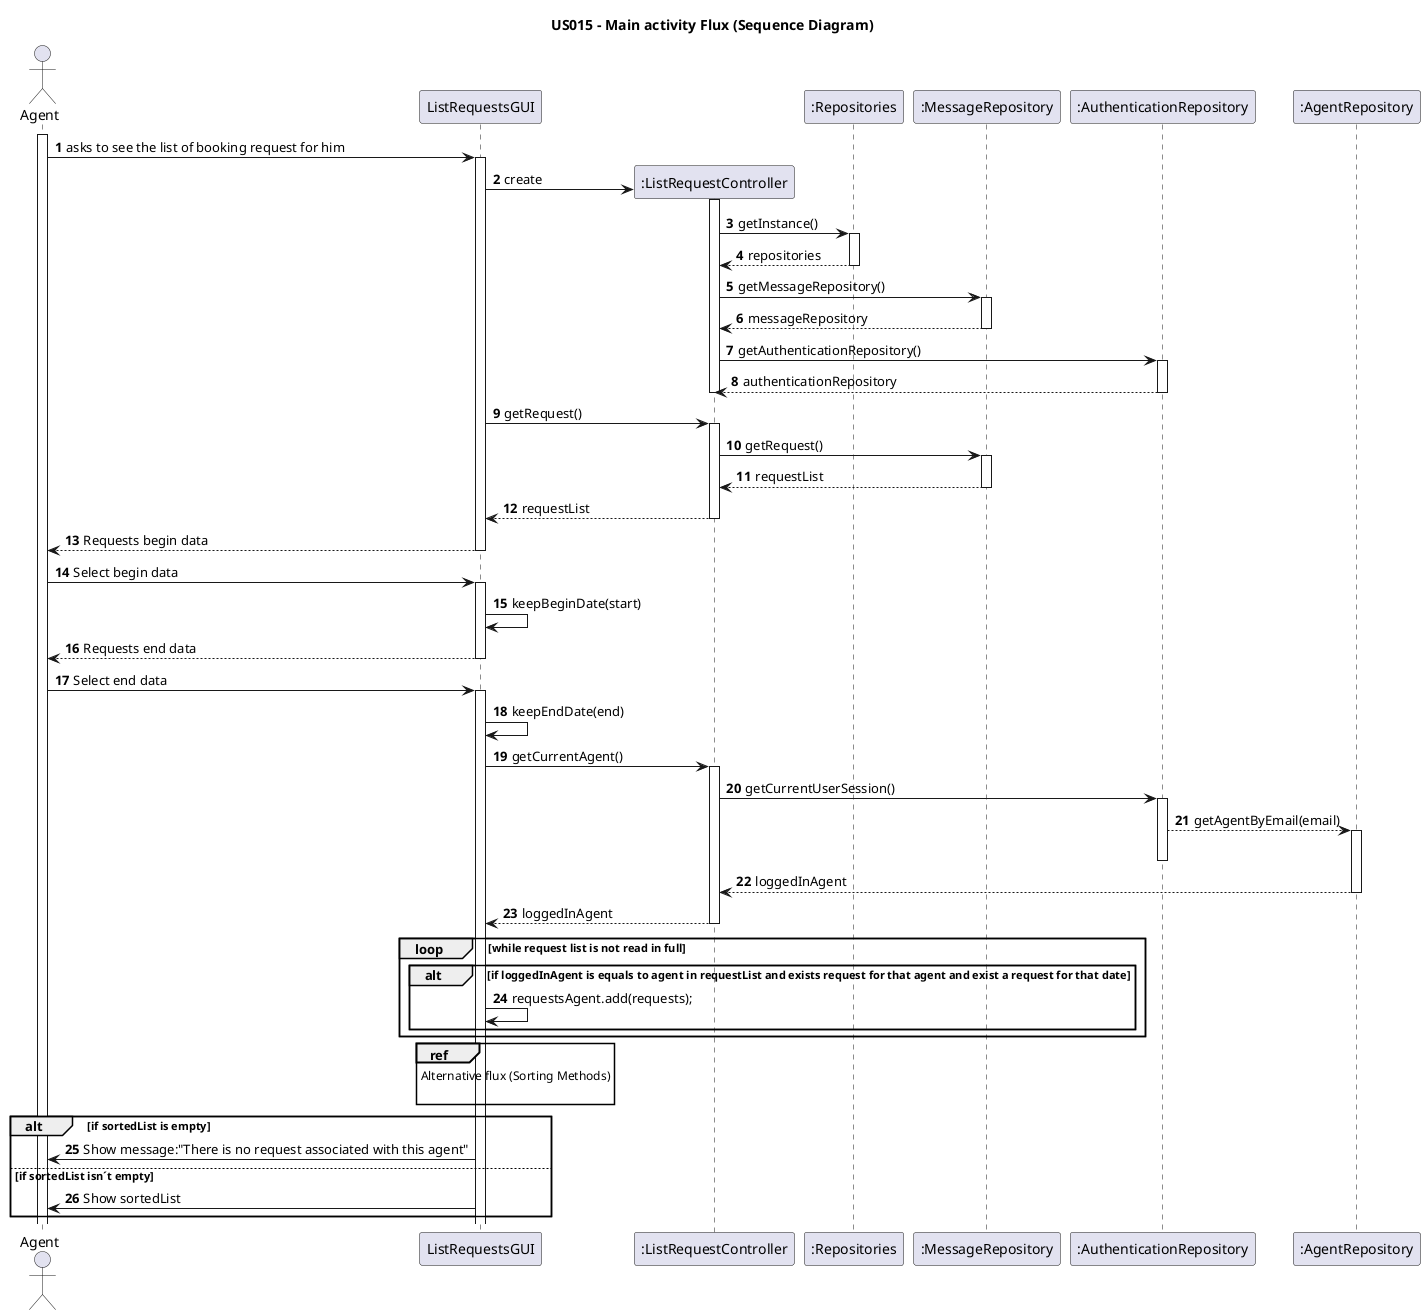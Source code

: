 @startuml
autonumber
actor "Agent" as AGENT
participant "ListRequestsGUI" as UI
participant ":ListRequestController" as CTRL
participant ":Repositories" as REPO
participant ":MessageRepository" as REQREPO
participant ":AuthenticationRepository" as AUTHREPO
participant ":AgentRepository" as AGENTREPO

title "US015 - Main activity Flux (Sequence Diagram)"



activate AGENT

    AGENT -> UI : asks to see the list of booking request for him
    activate UI
    UI-> CTRL**: create
    activate CTRL

    CTRL -> REPO : getInstance()
    activate REPO

    REPO--> CTRL: repositories
    deactivate REPO

    CTRL -> REQREPO : getMessageRepository()
    activate REQREPO

    REQREPO --> CTRL : messageRepository
    deactivate REQREPO

    CTRL -> AUTHREPO : getAuthenticationRepository()
    activate AUTHREPO

    AUTHREPO --> CTRL : authenticationRepository
    deactivate AUTHREPO

    deactivate CTRL
     UI -> CTRL : getRequest()
       activate CTRL

       CTRL -> REQREPO : getRequest()
       activate REQREPO

       REQREPO --> CTRL : requestList
       deactivate REQREPO

       CTRL --> UI : requestList
       deactivate CTRL

    UI --> AGENT : Requests begin data
    deactivate UI


    AGENT -> UI : Select begin data
    activate UI

    UI -> UI : keepBeginDate(start)

    UI --> AGENT : Requests end data
    deactivate UI

    AGENT -> UI : Select end data
    activate UI

    UI -> UI : keepEndDate(end)

   UI -> CTRL : getCurrentAgent()
   activate CTRL

   CTRL -> AUTHREPO : getCurrentUserSession()
   activate AUTHREPO

   AUTHREPO --> AGENTREPO :getAgentByEmail(email)
   activate AGENTREPO

   deactivate AUTHREPO

   AGENTREPO --> CTRL : loggedInAgent
   deactivate AGENTREPO


   CTRL --> UI : loggedInAgent
   deactivate CTRL

   loop while request list is not read in full
   alt if loggedInAgent is equals to agent in requestList and exists request for that agent and exist a request for that date

   UI -> UI : requestsAgent.add(requests);

   end

   end
      ref over UI
   Alternative flux (Sorting Methods)

   end ref

   alt if sortedList is empty
   UI -> AGENT : Show message:"There is no request associated with this agent"


   else if sortedList isn´t empty
   UI -> AGENT : Show sortedList
   end

@enduml